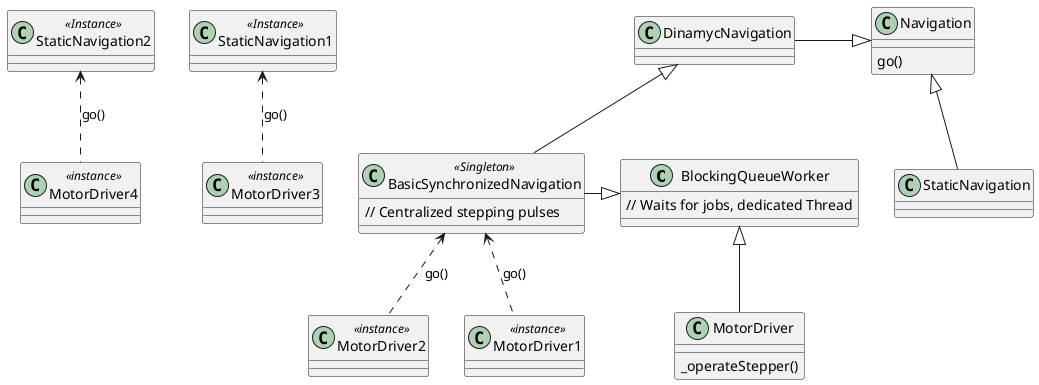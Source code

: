@startuml
class BlockingQueueWorker {
// Waits for jobs, dedicated Thread
}
class Navigation {
go()
}
class MotorDriver{
_operateStepper()
}
class MotorDriver1 <<instance>>
class MotorDriver2 <<instance>>
class MotorDriver3 <<instance>>
class MotorDriver4 <<instance>>
class StaticNavigation {
}
class StaticNavigation1 <<Instance>>
class StaticNavigation2 <<Instance>>

class BasicSynchronizedNavigation <<Singleton>> {
// Centralized stepping pulses
}

StaticNavigation -up-|> Navigation
DinamycNavigation -right|> Navigation
BasicSynchronizedNavigation -up-|> DinamycNavigation

MotorDriver -up-|> BlockingQueueWorker
BasicSynchronizedNavigation -left-|> BlockingQueueWorker

MotorDriver1 .up.> BasicSynchronizedNavigation : go()
MotorDriver2 .up.> BasicSynchronizedNavigation : go()
MotorDriver3 .up.> StaticNavigation1 : go()
MotorDriver4 .up.> StaticNavigation2 : go()
@enduml